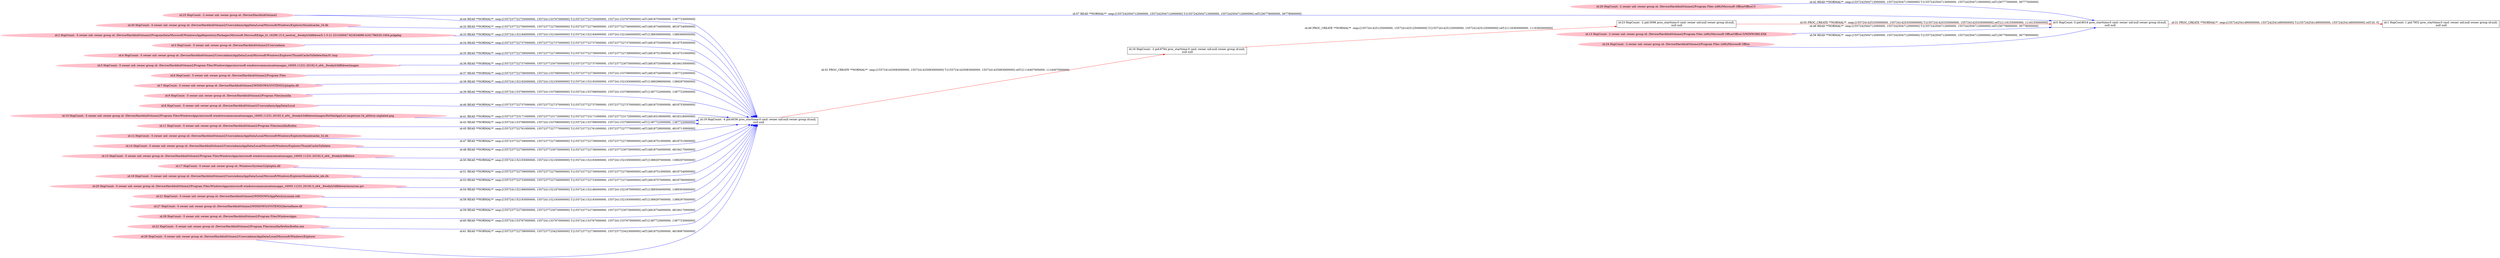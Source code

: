 digraph  {
rankdir=LR
"0"[color=black,label="id:0 HopCount: 0 pid:8016 proc_starttime:0 cmd: owner uid:null owner group id:null,\n null null", shape=box,style=solid];
"1"[color=black,label="id:1 HopCount: 1 pid:7852 proc_starttime:0 cmd: owner uid:null owner group id:null,\n null null", shape=box,style=solid];
"0" -> "1" [id=31,__obj="PROC_CREATE"color=red,label="id:31 PROC_CREATE **NORMAL**  seqs:[1557242541490000000, 1557242541490000000] T:[1557242541490000000, 1557242541490000000] relT:[0, 0]",style=solid];
"30"[color=pink,label="id:30 HopCount: -5 owner uid: owner group id: /Device/HarddiskVolume2/Users/admin/AppData/Local/Microsoft/Windows/Explorer/thumbcache_16.db ", shape=oval,style=filled];
"19"[color=black,label="id:19 HopCount: -4 pid:6036 proc_starttime:0 cmd: owner uid:null owner group id:null,\n null null", shape=box,style=solid];
"30" -> "19" [id=32,__obj="READ"color=blue,label="id:32 READ **NORMAL**  seqs:[1557237722756000000, 1557237722756000000] T:[1557237722756000000, 1557237722756000000] relT:[4818734000000, 4818734000000]",style=solid];
"2"[color=pink,label="id:2 HopCount: -5 owner uid: owner group id: /Device/HarddiskVolume2/ProgramData/Microsoft/Windows/AppRepository/Packages/Microsoft.MicrosoftEdge_41.16299.15.0_neutral__8wekyb3d8bbwe/S-1-5-21-231540947-922634896-4161786520-1004.pckgdep ", shape=oval,style=filled];
"2" -> "19" [id=33,__obj="READ"color=blue,label="id:33 READ **NORMAL**  seqs:[1557241152184000000, 1557241152184000000] T:[1557241152184000000, 1557241152184000000] relT:[1389306000000, 1389306000000]",style=solid];
"3"[color=pink,label="id:3 HopCount: -5 owner uid: owner group id: /Device/HarddiskVolume2/Users/admin ", shape=oval,style=filled];
"3" -> "19" [id=34,__obj="READ"color=blue,label="id:34 READ **NORMAL**  seqs:[1557237722737000000, 1557237722737000000] T:[1557237722737000000, 1557237722737000000] relT:[4818753000000, 4818753000000]",style=solid];
"4"[color=pink,label="id:4 HopCount: -5 owner uid: owner group id: /Device/HarddiskVolume2/Users/admin/AppData/Local/Microsoft/Windows/Explorer/ThumbCacheToDelete/thm3C.tmp ", shape=oval,style=filled];
"4" -> "19" [id=35,__obj="READ"color=blue,label="id:35 READ **NORMAL**  seqs:[1557237722739000000, 1557237722739000000] T:[1557237722739000000, 1557237722739000000] relT:[4818751000000, 4818751000000]",style=solid];
"5"[color=pink,label="id:5 HopCount: -5 owner uid: owner group id: /Device/HarddiskVolume2/Program Files/WindowsApps/microsoft.windowscommunicationsapps_16005.11231.20192.0_x64__8wekyb3d8bbwe/images ", shape=oval,style=filled];
"5" -> "19" [id=36,__obj="READ"color=blue,label="id:36 READ **NORMAL**  seqs:[1557237722737000000, 1557237723075000000] T:[1557237722737000000, 1557237723075000000] relT:[4818753000000, 4818415000000]",style=solid];
"6"[color=pink,label="id:6 HopCount: -5 owner uid: owner group id: /Device/HarddiskVolume2/Program Files ", shape=oval,style=filled];
"6" -> "19" [id=37,__obj="READ"color=blue,label="id:37 READ **NORMAL**  seqs:[1557237722736000000, 1557241153768000000] T:[1557237722736000000, 1557241153768000000] relT:[4818754000000, 1387722000000]",style=solid];
"7"[color=pink,label="id:7 HopCount: -5 owner uid: owner group id: /Device/HarddiskVolume2/WINDOWS/SYSTEM32/ploptin.dll ", shape=oval,style=filled];
"7" -> "19" [id=38,__obj="READ"color=blue,label="id:38 READ **NORMAL**  seqs:[1557241152192000000, 1557241152193000000] T:[1557241152192000000, 1557241152193000000] relT:[1389298000000, 1389297000000]",style=solid];
"9"[color=pink,label="id:9 HopCount: -5 owner uid: owner group id: /Device/HarddiskVolume2/Program Files/mozilla ", shape=oval,style=filled];
"9" -> "19" [id=39,__obj="READ"color=blue,label="id:39 READ **NORMAL**  seqs:[1557241153768000000, 1557241153768000000] T:[1557241153768000000, 1557241153768000000] relT:[1387722000000, 1387722000000]",style=solid];
"8"[color=pink,label="id:8 HopCount: -5 owner uid: owner group id: /Device/HarddiskVolume2/Users/admin/AppData/Local ", shape=oval,style=filled];
"8" -> "19" [id=40,__obj="READ"color=blue,label="id:40 READ **NORMAL**  seqs:[1557237722737000000, 1557237722737000000] T:[1557237722737000000, 1557237722737000000] relT:[4818753000000, 4818753000000]",style=solid];
"10"[color=pink,label="id:10 HopCount: -5 owner uid: owner group id: /Device/HarddiskVolume2/Program Files/WindowsApps/microsoft.windowscommunicationsapps_16005.11231.20192.0_x64__8wekyb3d8bbwe/images/HxMailAppList.targetsize-24_altform-unplated.png ", shape=oval,style=filled];
"10" -> "19" [id=41,__obj="READ"color=blue,label="id:41 READ **NORMAL**  seqs:[1557237723171000000, 1557237723172000000] T:[1557237723171000000, 1557237723172000000] relT:[4818319000000, 4818318000000]",style=solid];
"26"[color=pink,label="id:26 HopCount: -2 owner uid: owner group id: /Device/HarddiskVolume2/Program Files (x86)/Microsoft Office/Office15 ", shape=oval,style=filled];
"26" -> "0" [id=42,__obj="READ"color=blue,label="id:42 READ **NORMAL**  seqs:[1557242504713000000, 1557242504713000000] T:[1557242504713000000, 1557242504713000000] relT:[36777000000, 36777000000]",style=solid];
"11"[color=pink,label="id:11 HopCount: -5 owner uid: owner group id: /Device/HarddiskVolume2/Program Files/mozilla/firefox ", shape=oval,style=filled];
"11" -> "19" [id=43,__obj="READ"color=blue,label="id:43 READ **NORMAL**  seqs:[1557241153768000000, 1557241153768000000] T:[1557241153768000000, 1557241153768000000] relT:[1387722000000, 1387722000000]",style=solid];
"25"[color=pink,label="id:25 HopCount: -2 owner uid: owner group id: /Device/HarddiskVolume2 ", shape=oval,style=filled];
"25" -> "19" [id=44,__obj="READ"color=blue,label="id:44 READ **NORMAL**  seqs:[1557237722735000000, 1557241153767000000] T:[1557237722735000000, 1557241153767000000] relT:[4818755000000, 1387723000000]",style=solid];
"12"[color=pink,label="id:12 HopCount: -5 owner uid: owner group id: /Device/HarddiskVolume2/Users/admin/AppData/Local/Microsoft/Windows/Explorer/thumbcache_32.db ", shape=oval,style=filled];
"12" -> "19" [id=45,__obj="READ"color=blue,label="id:45 READ **NORMAL**  seqs:[1557237722761000000, 1557237722777000000] T:[1557237722761000000, 1557237722777000000] relT:[4818729000000, 4818713000000]",style=solid];
"13"[color=pink,label="id:13 HopCount: -2 owner uid: owner group id: /Device/HarddiskVolume2/Program Files (x86)/Microsoft Office/Office15/WINWORD.EXE ", shape=oval,style=filled];
"13" -> "0" [id=46,__obj="READ"color=blue,label="id:46 READ **NORMAL**  seqs:[1557242504712000000, 1557242504712000000] T:[1557242504712000000, 1557242504712000000] relT:[36778000000, 36778000000]",style=solid];
"14"[color=pink,label="id:14 HopCount: -5 owner uid: owner group id: /Device/HarddiskVolume2/Users/admin/AppData/Local/Microsoft/Windows/Explorer/ThumbCacheToDelete ", shape=oval,style=filled];
"14" -> "19" [id=47,__obj="READ"color=blue,label="id:47 READ **NORMAL**  seqs:[1557237722739000000, 1557237722739000000] T:[1557237722739000000, 1557237722739000000] relT:[4818751000000, 4818751000000]",style=solid];
"15"[color=pink,label="id:15 HopCount: -5 owner uid: owner group id: /Device/HarddiskVolume2/Program Files/WindowsApps/microsoft.windowscommunicationsapps_16005.11231.20192.0_x64__8wekyb3d8bbwe ", shape=oval,style=filled];
"15" -> "19" [id=48,__obj="READ"color=blue,label="id:48 READ **NORMAL**  seqs:[1557237722736000000, 1557237723073000000] T:[1557237722736000000, 1557237723073000000] relT:[4818754000000, 4818417000000]",style=solid];
"16"[color=black,label="id:16 HopCount: -3 pid:6784 proc_starttime:0 cmd: owner uid:null owner group id:null,\n null null", shape=box,style=solid];
"23"[color=black,label="id:23 HopCount: -2 pid:3096 proc_starttime:0 cmd: owner uid:null owner group id:null,\n null null", shape=box,style=solid];
"16" -> "23" [id=49,__obj="PROC_CREATE"color=red,label="id:49 PROC_CREATE **NORMAL**  seqs:[1557241425125000000, 1557241425125000000] T:[1557241425125000000, 1557241425125000000] relT:[1116365000000, 1116365000000]",style=solid];
"17"[color=pink,label="id:17 HopCount: -5 owner uid: owner group id: /Windows/System32/ploptin.dll ", shape=oval,style=filled];
"17" -> "19" [id=50,__obj="READ"color=blue,label="id:50 READ **NORMAL**  seqs:[1557241152193000000, 1557241152193000000] T:[1557241152193000000, 1557241152193000000] relT:[1389297000000, 1389297000000]",style=solid];
"18"[color=pink,label="id:18 HopCount: -5 owner uid: owner group id: /Device/HarddiskVolume2/Users/admin/AppData/Local/Microsoft/Windows/Explorer/thumbcache_idx.db ", shape=oval,style=filled];
"18" -> "19" [id=51,__obj="READ"color=blue,label="id:51 READ **NORMAL**  seqs:[1557237722739000000, 1557237722756000000] T:[1557237722739000000, 1557237722756000000] relT:[4818751000000, 4818734000000]",style=solid];
"19" -> "16" [id=52,__obj="PROC_CREATE"color=red,label="id:52 PROC_CREATE **NORMAL**  seqs:[1557241425083000000, 1557241425083000000] T:[1557241425083000000, 1557241425083000000] relT:[1116407000000, 1116407000000]",style=solid];
"20"[color=pink,label="id:20 HopCount: -5 owner uid: owner group id: /Device/HarddiskVolume2/Program Files/WindowsApps/microsoft.windowscommunicationsapps_16005.11231.20192.0_x64__8wekyb3d8bbwe/resources.pri ", shape=oval,style=filled];
"20" -> "19" [id=53,__obj="READ"color=blue,label="id:53 READ **NORMAL**  seqs:[1557237722733000000, 1557237722734000000] T:[1557237722733000000, 1557237722734000000] relT:[4818757000000, 4818756000000]",style=solid];
"21"[color=pink,label="id:21 HopCount: -5 owner uid: owner group id: /Device/HarddiskVolume2/WINDOWS/AppPatch/sysmain.sdb ", shape=oval,style=filled];
"21" -> "19" [id=54,__obj="READ"color=blue,label="id:54 READ **NORMAL**  seqs:[1557241152186000000, 1557241152187000000] T:[1557241152186000000, 1557241152187000000] relT:[1389304000000, 1389303000000]",style=solid];
"23" -> "0" [id=55,__obj="PROC_CREATE"color=red,label="id:55 PROC_CREATE **NORMAL**  seqs:[1557241425335000000, 1557241425335000000] T:[1557241425335000000, 1557241425335000000] relT:[1116155000000, 1116155000000]",style=solid];
"24"[color=pink,label="id:24 HopCount: -2 owner uid: owner group id: /Device/HarddiskVolume2/Program Files (x86)/Microsoft Office ", shape=oval,style=filled];
"24" -> "0" [id=56,__obj="READ"color=blue,label="id:56 READ **NORMAL**  seqs:[1557242504712000000, 1557242504712000000] T:[1557242504712000000, 1557242504712000000] relT:[36778000000, 36778000000]",style=solid];
"25" -> "0" [id=57,__obj="READ"color=blue,label="id:57 READ **NORMAL**  seqs:[1557242504712000000, 1557242504712000000] T:[1557242504712000000, 1557242504712000000] relT:[36778000000, 36778000000]",style=solid];
"27"[color=pink,label="id:27 HopCount: -5 owner uid: owner group id: /Device/HarddiskVolume2/WINDOWS/SYSTEM32/kernelbase.dll ", shape=oval,style=filled];
"27" -> "19" [id=58,__obj="READ"color=blue,label="id:58 READ **NORMAL**  seqs:[1557241152193000000, 1557241152193000000] T:[1557241152193000000, 1557241152193000000] relT:[1389297000000, 1389297000000]",style=solid];
"28"[color=pink,label="id:28 HopCount: -5 owner uid: owner group id: /Device/HarddiskVolume2/Program Files/WindowsApps ", shape=oval,style=filled];
"28" -> "19" [id=59,__obj="READ"color=blue,label="id:59 READ **NORMAL**  seqs:[1557237722736000000, 1557237723073000000] T:[1557237722736000000, 1557237723073000000] relT:[4818754000000, 4818417000000]",style=solid];
"22"[color=pink,label="id:22 HopCount: -5 owner uid: owner group id: /Device/HarddiskVolume2/Program Files/mozilla/firefox/firefox.exe ", shape=oval,style=filled];
"22" -> "19" [id=60,__obj="READ"color=blue,label="id:60 READ **NORMAL**  seqs:[1557241153767000000, 1557241153767000000] T:[1557241153767000000, 1557241153767000000] relT:[1387723000000, 1387723000000]",style=solid];
"29"[color=pink,label="id:29 HopCount: -5 owner uid: owner group id: /Device/HarddiskVolume2/Users/admin/AppData/Local/Microsoft/Windows/Explorer ", shape=oval,style=filled];
"29" -> "19" [id=61,__obj="READ"color=blue,label="id:61 READ **NORMAL**  seqs:[1557237722738000000, 1557237723423000000] T:[1557237722738000000, 1557237723423000000] relT:[4818752000000, 4818067000000]",style=solid];
}
